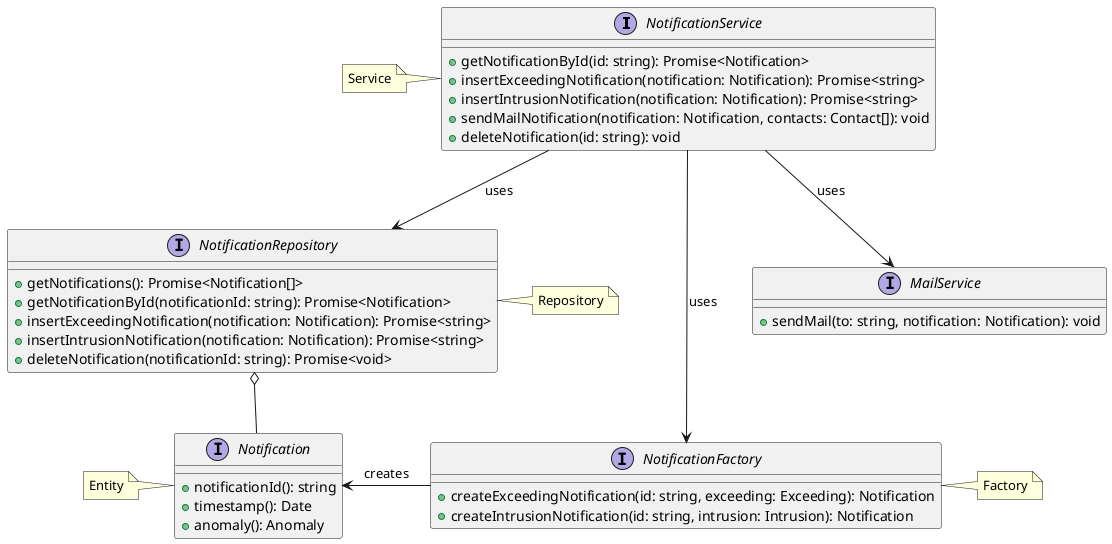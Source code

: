 @startuml

!startsub NotificationRoot

interface NotificationService {
  + getNotificationById(id: string): Promise<Notification>
  + insertExceedingNotification(notification: Notification): Promise<string>
  + insertIntrusionNotification(notification: Notification): Promise<string>
  + sendMailNotification(notification: Notification, contacts: Contact[]): void
  + deleteNotification(id: string): void
}
!endsub NotificationRoot
note left of NotificationService: Service
NotificationService --> MailService : uses
NotificationService --> NotificationRepository : uses
NotificationService --> NotificationFactory : uses

interface MailService {
  + sendMail(to: string, notification: Notification): void
}

interface NotificationRepository {
  + getNotifications(): Promise<Notification[]>
  + getNotificationById(notificationId: string): Promise<Notification>
  + insertExceedingNotification(notification: Notification): Promise<string>
  + insertIntrusionNotification(notification: Notification): Promise<string>
  + deleteNotification(notificationId: string): Promise<void>
}
note right of NotificationRepository : Repository
NotificationRepository o-- Notification


interface Notification {
  + notificationId(): string
  + timestamp(): Date
  + anomaly(): Anomaly
}
note left of Notification: Entity

interface NotificationFactory {
  + createExceedingNotification(id: string, exceeding: Exceeding): Notification
  + createIntrusionNotification(id: string, intrusion: Intrusion): Notification
}
note right of NotificationFactory : Factory
NotificationFactory -left-> Notification : creates

@enduml
